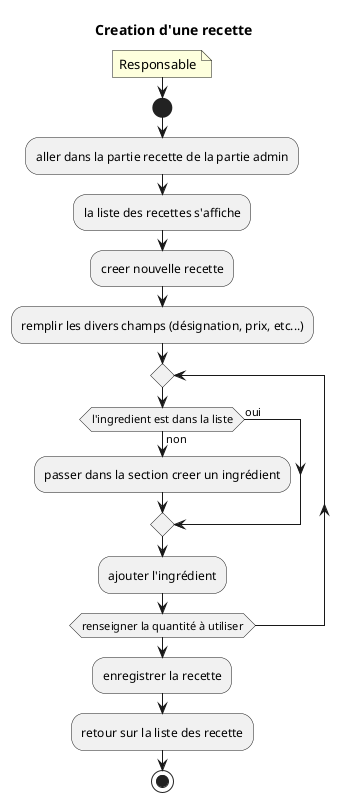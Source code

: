 @startuml 4_Recette_CREATE_RECIPE_activityDiagram

title Creation d'une recette

note: Responsable

start

:aller dans la partie recette de la partie admin;

:la liste des recettes s'affiche;

:creer nouvelle recette;

:remplir les divers champs (désignation, prix, etc...);

repeat
if (l'ingredient est dans la liste) then (non)
    :passer dans la section creer un ingrédient;
else (oui)
endif

:ajouter l'ingrédient;

repeat while (renseigner la quantité à utiliser)

:enregistrer la recette;

:retour sur la liste des recette;

stop

@enduml